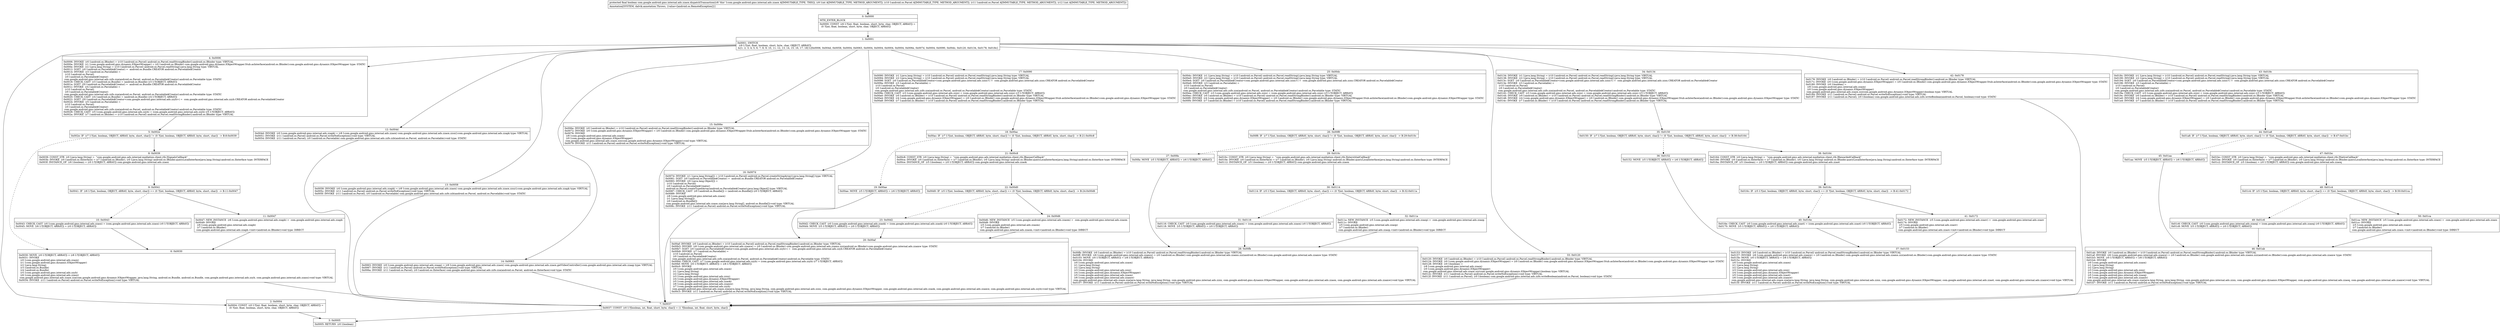 digraph "CFG forcom.google.android.gms.internal.ads.zzaox.dispatchTransaction(ILandroid\/os\/Parcel;Landroid\/os\/Parcel;I)Z" {
Node_0 [shape=record,label="{0\:\ 0x0000|MTH_ENTER_BLOCK\l|0x0000: CONST  (r6 I:?[int, float, boolean, short, byte, char, OBJECT, ARRAY]) = \l  (0 ?[int, float, boolean, short, byte, char, OBJECT, ARRAY])\l \l}"];
Node_1 [shape=record,label="{1\:\ 0x0001|0x0001: SWITCH  \l  (r9 I:?[int, float, boolean, short, byte, char, OBJECT, ARRAY])\l k:[1, 2, 3, 4, 5, 6, 7, 8, 9, 10, 11, 12, 13, 14, 15, 16, 17, 18] t:[0x0006, 0x004d, 0x0058, 0x0004, 0x0063, 0x0004, 0x0004, 0x0004, 0x0004, 0x006e, 0x007d, 0x0004, 0x0090, 0x00dc, 0x0120, 0x0134, 0x0178, 0x018c] \l}"];
Node_2 [shape=record,label="{2\:\ 0x0004|0x0004: CONST  (r0 I:?[int, float, boolean, short, byte, char, OBJECT, ARRAY]) = \l  (0 ?[int, float, boolean, short, byte, char, OBJECT, ARRAY])\l \l}"];
Node_3 [shape=record,label="{3\:\ 0x0005|0x0005: RETURN  (r0 I:boolean) \l}"];
Node_4 [shape=record,label="{4\:\ 0x0006|0x0006: INVOKE  (r0 I:android.os.IBinder) = (r10 I:android.os.Parcel) android.os.Parcel.readStrongBinder():android.os.IBinder type: VIRTUAL \l0x000a: INVOKE  (r1 I:com.google.android.gms.dynamic.IObjectWrapper) = (r0 I:android.os.IBinder) com.google.android.gms.dynamic.IObjectWrapper.Stub.asInterface(android.os.IBinder):com.google.android.gms.dynamic.IObjectWrapper type: STATIC \l0x000e: INVOKE  (r2 I:java.lang.String) = (r10 I:android.os.Parcel) android.os.Parcel.readString():java.lang.String type: VIRTUAL \l0x0012: SGET  (r0 I:android.os.Parcelable$Creator) =  android.os.Bundle.CREATOR android.os.Parcelable$Creator \l0x0014: INVOKE  (r3 I:android.os.Parcelable) = \l  (r10 I:android.os.Parcel)\l  (r0 I:android.os.Parcelable$Creator)\l com.google.android.gms.internal.ads.zzfo.zza(android.os.Parcel, android.os.Parcelable$Creator):android.os.Parcelable type: STATIC \l0x0018: CHECK_CAST  (r3 I:android.os.Bundle) = (android.os.Bundle) (r3 I:?[OBJECT, ARRAY]) \l0x001a: SGET  (r0 I:android.os.Parcelable$Creator) =  android.os.Bundle.CREATOR android.os.Parcelable$Creator \l0x001c: INVOKE  (r4 I:android.os.Parcelable) = \l  (r10 I:android.os.Parcel)\l  (r0 I:android.os.Parcelable$Creator)\l com.google.android.gms.internal.ads.zzfo.zza(android.os.Parcel, android.os.Parcelable$Creator):android.os.Parcelable type: STATIC \l0x0020: CHECK_CAST  (r4 I:android.os.Bundle) = (android.os.Bundle) (r4 I:?[OBJECT, ARRAY]) \l0x0022: SGET  (r0 I:android.os.Parcelable$Creator\<com.google.android.gms.internal.ads.zzyb\>) =  com.google.android.gms.internal.ads.zzyb.CREATOR android.os.Parcelable$Creator \l0x0024: INVOKE  (r5 I:android.os.Parcelable) = \l  (r10 I:android.os.Parcel)\l  (r0 I:android.os.Parcelable$Creator)\l com.google.android.gms.internal.ads.zzfo.zza(android.os.Parcel, android.os.Parcelable$Creator):android.os.Parcelable type: STATIC \l0x0028: CHECK_CAST  (r5 I:com.google.android.gms.internal.ads.zzyb) = (com.google.android.gms.internal.ads.zzyb) (r5 I:?[OBJECT, ARRAY]) \l0x002a: INVOKE  (r7 I:android.os.IBinder) = (r10 I:android.os.Parcel) android.os.Parcel.readStrongBinder():android.os.IBinder type: VIRTUAL \l}"];
Node_5 [shape=record,label="{5\:\ 0x002e|0x002e: IF  (r7 I:?[int, boolean, OBJECT, ARRAY, byte, short, char]) != (0 ?[int, boolean, OBJECT, ARRAY, byte, short, char])  \-\> B:8:0x0039 \l}"];
Node_6 [shape=record,label="{6\:\ 0x0030|0x0030: MOVE  (r0 I:?[OBJECT, ARRAY]) = (r8 I:?[OBJECT, ARRAY]) \l0x0031: INVOKE  \l  (r0 I:com.google.android.gms.internal.ads.zzaox)\l  (r1 I:com.google.android.gms.dynamic.IObjectWrapper)\l  (r2 I:java.lang.String)\l  (r3 I:android.os.Bundle)\l  (r4 I:android.os.Bundle)\l  (r5 I:com.google.android.gms.internal.ads.zzyb)\l  (r6 I:com.google.android.gms.internal.ads.zzaoz)\l com.google.android.gms.internal.ads.zzaox.zza(com.google.android.gms.dynamic.IObjectWrapper, java.lang.String, android.os.Bundle, android.os.Bundle, com.google.android.gms.internal.ads.zzyb, com.google.android.gms.internal.ads.zzaoz):void type: VIRTUAL \l0x0034: INVOKE  (r11 I:android.os.Parcel) android.os.Parcel.writeNoException():void type: VIRTUAL \l}"];
Node_7 [shape=record,label="{7\:\ 0x0037|0x0037: CONST  (r0 I:?[boolean, int, float, short, byte, char]) = (1 ?[boolean, int, float, short, byte, char]) \l}"];
Node_8 [shape=record,label="{8\:\ 0x0039|0x0039: CONST_STR  (r0 I:java.lang.String) =  \"com.google.android.gms.ads.internal.mediation.client.rtb.ISignalsCallback\" \l0x003b: INVOKE  (r0 I:android.os.IInterface) = (r7 I:android.os.IBinder), (r0 I:java.lang.String) android.os.IBinder.queryLocalInterface(java.lang.String):android.os.IInterface type: INTERFACE \l0x003f: INSTANCE_OF  (r6 I:boolean) = (r0 I:?[OBJECT, ARRAY]) com.google.android.gms.internal.ads.zzaoz \l}"];
Node_9 [shape=record,label="{9\:\ 0x0041|0x0041: IF  (r6 I:?[int, boolean, OBJECT, ARRAY, byte, short, char]) == (0 ?[int, boolean, OBJECT, ARRAY, byte, short, char])  \-\> B:11:0x0047 \l}"];
Node_10 [shape=record,label="{10\:\ 0x0043|0x0043: CHECK_CAST  (r0 I:com.google.android.gms.internal.ads.zzaoz) = (com.google.android.gms.internal.ads.zzaoz) (r0 I:?[OBJECT, ARRAY]) \l0x0045: MOVE  (r6 I:?[OBJECT, ARRAY]) = (r0 I:?[OBJECT, ARRAY]) \l}"];
Node_11 [shape=record,label="{11\:\ 0x0047|0x0047: NEW_INSTANCE  (r6 I:com.google.android.gms.internal.ads.zzapb) =  com.google.android.gms.internal.ads.zzapb \l0x0049: INVOKE  \l  (r6 I:com.google.android.gms.internal.ads.zzapb)\l  (r7 I:android.os.IBinder)\l com.google.android.gms.internal.ads.zzapb.\<init\>(android.os.IBinder):void type: DIRECT \l}"];
Node_12 [shape=record,label="{12\:\ 0x004d|0x004d: INVOKE  (r0 I:com.google.android.gms.internal.ads.zzapk) = (r8 I:com.google.android.gms.internal.ads.zzaox) com.google.android.gms.internal.ads.zzaox.zzsx():com.google.android.gms.internal.ads.zzapk type: VIRTUAL \l0x0051: INVOKE  (r11 I:android.os.Parcel) android.os.Parcel.writeNoException():void type: VIRTUAL \l0x0054: INVOKE  (r11 I:android.os.Parcel), (r0 I:android.os.Parcelable) com.google.android.gms.internal.ads.zzfo.zzb(android.os.Parcel, android.os.Parcelable):void type: STATIC \l}"];
Node_13 [shape=record,label="{13\:\ 0x0058|0x0058: INVOKE  (r0 I:com.google.android.gms.internal.ads.zzapk) = (r8 I:com.google.android.gms.internal.ads.zzaox) com.google.android.gms.internal.ads.zzaox.zzsy():com.google.android.gms.internal.ads.zzapk type: VIRTUAL \l0x005c: INVOKE  (r11 I:android.os.Parcel) android.os.Parcel.writeNoException():void type: VIRTUAL \l0x005f: INVOKE  (r11 I:android.os.Parcel), (r0 I:android.os.Parcelable) com.google.android.gms.internal.ads.zzfo.zzb(android.os.Parcel, android.os.Parcelable):void type: STATIC \l}"];
Node_14 [shape=record,label="{14\:\ 0x0063|0x0063: INVOKE  (r0 I:com.google.android.gms.internal.ads.zzaap) = (r8 I:com.google.android.gms.internal.ads.zzaox) com.google.android.gms.internal.ads.zzaox.getVideoController():com.google.android.gms.internal.ads.zzaap type: VIRTUAL \l0x0067: INVOKE  (r11 I:android.os.Parcel) android.os.Parcel.writeNoException():void type: VIRTUAL \l0x006a: INVOKE  (r11 I:android.os.Parcel), (r0 I:android.os.IInterface) com.google.android.gms.internal.ads.zzfo.zza(android.os.Parcel, android.os.IInterface):void type: STATIC \l}"];
Node_15 [shape=record,label="{15\:\ 0x006e|0x006e: INVOKE  (r0 I:android.os.IBinder) = (r10 I:android.os.Parcel) android.os.Parcel.readStrongBinder():android.os.IBinder type: VIRTUAL \l0x0072: INVOKE  (r0 I:com.google.android.gms.dynamic.IObjectWrapper) = (r0 I:android.os.IBinder) com.google.android.gms.dynamic.IObjectWrapper.Stub.asInterface(android.os.IBinder):com.google.android.gms.dynamic.IObjectWrapper type: STATIC \l0x0076: INVOKE  \l  (r8 I:com.google.android.gms.internal.ads.zzaox)\l  (r0 I:com.google.android.gms.dynamic.IObjectWrapper)\l com.google.android.gms.internal.ads.zzaox.zzx(com.google.android.gms.dynamic.IObjectWrapper):void type: VIRTUAL \l0x0079: INVOKE  (r11 I:android.os.Parcel) android.os.Parcel.writeNoException():void type: VIRTUAL \l}"];
Node_16 [shape=record,label="{16\:\ 0x007d|0x007d: INVOKE  (r1 I:java.lang.String[]) = (r10 I:android.os.Parcel) android.os.Parcel.createStringArray():java.lang.String[] type: VIRTUAL \l0x0081: SGET  (r0 I:android.os.Parcelable$Creator) =  android.os.Bundle.CREATOR android.os.Parcelable$Creator \l0x0083: INVOKE  (r0 I:java.lang.Object[]) = \l  (r10 I:android.os.Parcel)\l  (r0 I:android.os.Parcelable$Creator)\l android.os.Parcel.createTypedArray(android.os.Parcelable$Creator):java.lang.Object[] type: VIRTUAL \l0x0087: CHECK_CAST  (r0 I:android.os.Bundle[]) = (android.os.Bundle[]) (r0 I:?[OBJECT, ARRAY]) \l0x0089: INVOKE  \l  (r8 I:com.google.android.gms.internal.ads.zzaox)\l  (r1 I:java.lang.String[])\l  (r0 I:android.os.Bundle[])\l com.google.android.gms.internal.ads.zzaox.zza(java.lang.String[], android.os.Bundle[]):void type: VIRTUAL \l0x008c: INVOKE  (r11 I:android.os.Parcel) android.os.Parcel.writeNoException():void type: VIRTUAL \l}"];
Node_17 [shape=record,label="{17\:\ 0x0090|0x0090: INVOKE  (r1 I:java.lang.String) = (r10 I:android.os.Parcel) android.os.Parcel.readString():java.lang.String type: VIRTUAL \l0x0094: INVOKE  (r2 I:java.lang.String) = (r10 I:android.os.Parcel) android.os.Parcel.readString():java.lang.String type: VIRTUAL \l0x0098: SGET  (r0 I:android.os.Parcelable$Creator\<com.google.android.gms.internal.ads.zzxx\>) =  com.google.android.gms.internal.ads.zzxx.CREATOR android.os.Parcelable$Creator \l0x009a: INVOKE  (r3 I:android.os.Parcelable) = \l  (r10 I:android.os.Parcel)\l  (r0 I:android.os.Parcelable$Creator)\l com.google.android.gms.internal.ads.zzfo.zza(android.os.Parcel, android.os.Parcelable$Creator):android.os.Parcelable type: STATIC \l0x009e: CHECK_CAST  (r3 I:com.google.android.gms.internal.ads.zzxx) = (com.google.android.gms.internal.ads.zzxx) (r3 I:?[OBJECT, ARRAY]) \l0x00a0: INVOKE  (r0 I:android.os.IBinder) = (r10 I:android.os.Parcel) android.os.Parcel.readStrongBinder():android.os.IBinder type: VIRTUAL \l0x00a4: INVOKE  (r4 I:com.google.android.gms.dynamic.IObjectWrapper) = (r0 I:android.os.IBinder) com.google.android.gms.dynamic.IObjectWrapper.Stub.asInterface(android.os.IBinder):com.google.android.gms.dynamic.IObjectWrapper type: STATIC \l0x00a8: INVOKE  (r7 I:android.os.IBinder) = (r10 I:android.os.Parcel) android.os.Parcel.readStrongBinder():android.os.IBinder type: VIRTUAL \l}"];
Node_18 [shape=record,label="{18\:\ 0x00ac|0x00ac: IF  (r7 I:?[int, boolean, OBJECT, ARRAY, byte, short, char]) != (0 ?[int, boolean, OBJECT, ARRAY, byte, short, char])  \-\> B:21:0x00c8 \l}"];
Node_19 [shape=record,label="{19\:\ 0x00ae|0x00ae: MOVE  (r5 I:?[OBJECT, ARRAY]) = (r6 I:?[OBJECT, ARRAY]) \l}"];
Node_20 [shape=record,label="{20\:\ 0x00af|0x00af: INVOKE  (r0 I:android.os.IBinder) = (r10 I:android.os.Parcel) android.os.Parcel.readStrongBinder():android.os.IBinder type: VIRTUAL \l0x00b3: INVOKE  (r6 I:com.google.android.gms.internal.ads.zzamw) = (r0 I:android.os.IBinder) com.google.android.gms.internal.ads.zzamx.zzz(android.os.IBinder):com.google.android.gms.internal.ads.zzamw type: STATIC \l0x00b7: SGET  (r0 I:android.os.Parcelable$Creator\<com.google.android.gms.internal.ads.zzyb\>) =  com.google.android.gms.internal.ads.zzyb.CREATOR android.os.Parcelable$Creator \l0x00b9: INVOKE  (r7 I:android.os.Parcelable) = \l  (r10 I:android.os.Parcel)\l  (r0 I:android.os.Parcelable$Creator)\l com.google.android.gms.internal.ads.zzfo.zza(android.os.Parcel, android.os.Parcelable$Creator):android.os.Parcelable type: STATIC \l0x00bd: CHECK_CAST  (r7 I:com.google.android.gms.internal.ads.zzyb) = (com.google.android.gms.internal.ads.zzyb) (r7 I:?[OBJECT, ARRAY]) \l0x00bf: MOVE  (r0 I:?[OBJECT, ARRAY]) = (r8 I:?[OBJECT, ARRAY]) \l0x00c0: INVOKE  \l  (r0 I:com.google.android.gms.internal.ads.zzaox)\l  (r1 I:java.lang.String)\l  (r2 I:java.lang.String)\l  (r3 I:com.google.android.gms.internal.ads.zzxx)\l  (r4 I:com.google.android.gms.dynamic.IObjectWrapper)\l  (r5 I:com.google.android.gms.internal.ads.zzaok)\l  (r6 I:com.google.android.gms.internal.ads.zzamw)\l  (r7 I:com.google.android.gms.internal.ads.zzyb)\l com.google.android.gms.internal.ads.zzaox.zza(java.lang.String, java.lang.String, com.google.android.gms.internal.ads.zzxx, com.google.android.gms.dynamic.IObjectWrapper, com.google.android.gms.internal.ads.zzaok, com.google.android.gms.internal.ads.zzamw, com.google.android.gms.internal.ads.zzyb):void type: VIRTUAL \l0x00c3: INVOKE  (r11 I:android.os.Parcel) android.os.Parcel.writeNoException():void type: VIRTUAL \l}"];
Node_21 [shape=record,label="{21\:\ 0x00c8|0x00c8: CONST_STR  (r0 I:java.lang.String) =  \"com.google.android.gms.ads.internal.mediation.client.rtb.IBannerCallback\" \l0x00ca: INVOKE  (r0 I:android.os.IInterface) = (r7 I:android.os.IBinder), (r0 I:java.lang.String) android.os.IBinder.queryLocalInterface(java.lang.String):android.os.IInterface type: INTERFACE \l0x00ce: INSTANCE_OF  (r5 I:boolean) = (r0 I:?[OBJECT, ARRAY]) com.google.android.gms.internal.ads.zzaok \l}"];
Node_22 [shape=record,label="{22\:\ 0x00d0|0x00d0: IF  (r5 I:?[int, boolean, OBJECT, ARRAY, byte, short, char]) == (0 ?[int, boolean, OBJECT, ARRAY, byte, short, char])  \-\> B:24:0x00d6 \l}"];
Node_23 [shape=record,label="{23\:\ 0x00d2|0x00d2: CHECK_CAST  (r0 I:com.google.android.gms.internal.ads.zzaok) = (com.google.android.gms.internal.ads.zzaok) (r0 I:?[OBJECT, ARRAY]) \l0x00d4: MOVE  (r5 I:?[OBJECT, ARRAY]) = (r0 I:?[OBJECT, ARRAY]) \l}"];
Node_24 [shape=record,label="{24\:\ 0x00d6|0x00d6: NEW_INSTANCE  (r5 I:com.google.android.gms.internal.ads.zzaom) =  com.google.android.gms.internal.ads.zzaom \l0x00d8: INVOKE  \l  (r5 I:com.google.android.gms.internal.ads.zzaom)\l  (r7 I:android.os.IBinder)\l com.google.android.gms.internal.ads.zzaom.\<init\>(android.os.IBinder):void type: DIRECT \l}"];
Node_25 [shape=record,label="{25\:\ 0x00dc|0x00dc: INVOKE  (r1 I:java.lang.String) = (r10 I:android.os.Parcel) android.os.Parcel.readString():java.lang.String type: VIRTUAL \l0x00e0: INVOKE  (r2 I:java.lang.String) = (r10 I:android.os.Parcel) android.os.Parcel.readString():java.lang.String type: VIRTUAL \l0x00e4: SGET  (r0 I:android.os.Parcelable$Creator\<com.google.android.gms.internal.ads.zzxx\>) =  com.google.android.gms.internal.ads.zzxx.CREATOR android.os.Parcelable$Creator \l0x00e6: INVOKE  (r3 I:android.os.Parcelable) = \l  (r10 I:android.os.Parcel)\l  (r0 I:android.os.Parcelable$Creator)\l com.google.android.gms.internal.ads.zzfo.zza(android.os.Parcel, android.os.Parcelable$Creator):android.os.Parcelable type: STATIC \l0x00ea: CHECK_CAST  (r3 I:com.google.android.gms.internal.ads.zzxx) = (com.google.android.gms.internal.ads.zzxx) (r3 I:?[OBJECT, ARRAY]) \l0x00ec: INVOKE  (r0 I:android.os.IBinder) = (r10 I:android.os.Parcel) android.os.Parcel.readStrongBinder():android.os.IBinder type: VIRTUAL \l0x00f0: INVOKE  (r4 I:com.google.android.gms.dynamic.IObjectWrapper) = (r0 I:android.os.IBinder) com.google.android.gms.dynamic.IObjectWrapper.Stub.asInterface(android.os.IBinder):com.google.android.gms.dynamic.IObjectWrapper type: STATIC \l0x00f4: INVOKE  (r7 I:android.os.IBinder) = (r10 I:android.os.Parcel) android.os.Parcel.readStrongBinder():android.os.IBinder type: VIRTUAL \l}"];
Node_26 [shape=record,label="{26\:\ 0x00f8|0x00f8: IF  (r7 I:?[int, boolean, OBJECT, ARRAY, byte, short, char]) != (0 ?[int, boolean, OBJECT, ARRAY, byte, short, char])  \-\> B:29:0x010c \l}"];
Node_27 [shape=record,label="{27\:\ 0x00fa|0x00fa: MOVE  (r5 I:?[OBJECT, ARRAY]) = (r6 I:?[OBJECT, ARRAY]) \l}"];
Node_28 [shape=record,label="{28\:\ 0x00fb|0x00fb: INVOKE  (r0 I:android.os.IBinder) = (r10 I:android.os.Parcel) android.os.Parcel.readStrongBinder():android.os.IBinder type: VIRTUAL \l0x00ff: INVOKE  (r6 I:com.google.android.gms.internal.ads.zzamw) = (r0 I:android.os.IBinder) com.google.android.gms.internal.ads.zzamx.zzz(android.os.IBinder):com.google.android.gms.internal.ads.zzamw type: STATIC \l0x0103: MOVE  (r0 I:?[OBJECT, ARRAY]) = (r8 I:?[OBJECT, ARRAY]) \l0x0104: INVOKE  \l  (r0 I:com.google.android.gms.internal.ads.zzaox)\l  (r1 I:java.lang.String)\l  (r2 I:java.lang.String)\l  (r3 I:com.google.android.gms.internal.ads.zzxx)\l  (r4 I:com.google.android.gms.dynamic.IObjectWrapper)\l  (r5 I:com.google.android.gms.internal.ads.zzaon)\l  (r6 I:com.google.android.gms.internal.ads.zzamw)\l com.google.android.gms.internal.ads.zzaox.zza(java.lang.String, java.lang.String, com.google.android.gms.internal.ads.zzxx, com.google.android.gms.dynamic.IObjectWrapper, com.google.android.gms.internal.ads.zzaon, com.google.android.gms.internal.ads.zzamw):void type: VIRTUAL \l0x0107: INVOKE  (r11 I:android.os.Parcel) android.os.Parcel.writeNoException():void type: VIRTUAL \l}"];
Node_29 [shape=record,label="{29\:\ 0x010c|0x010c: CONST_STR  (r0 I:java.lang.String) =  \"com.google.android.gms.ads.internal.mediation.client.rtb.IInterstitialCallback\" \l0x010e: INVOKE  (r0 I:android.os.IInterface) = (r7 I:android.os.IBinder), (r0 I:java.lang.String) android.os.IBinder.queryLocalInterface(java.lang.String):android.os.IInterface type: INTERFACE \l0x0112: INSTANCE_OF  (r5 I:boolean) = (r0 I:?[OBJECT, ARRAY]) com.google.android.gms.internal.ads.zzaon \l}"];
Node_30 [shape=record,label="{30\:\ 0x0114|0x0114: IF  (r5 I:?[int, boolean, OBJECT, ARRAY, byte, short, char]) == (0 ?[int, boolean, OBJECT, ARRAY, byte, short, char])  \-\> B:32:0x011a \l}"];
Node_31 [shape=record,label="{31\:\ 0x0116|0x0116: CHECK_CAST  (r0 I:com.google.android.gms.internal.ads.zzaon) = (com.google.android.gms.internal.ads.zzaon) (r0 I:?[OBJECT, ARRAY]) \l0x0118: MOVE  (r5 I:?[OBJECT, ARRAY]) = (r0 I:?[OBJECT, ARRAY]) \l}"];
Node_32 [shape=record,label="{32\:\ 0x011a|0x011a: NEW_INSTANCE  (r5 I:com.google.android.gms.internal.ads.zzaop) =  com.google.android.gms.internal.ads.zzaop \l0x011c: INVOKE  \l  (r5 I:com.google.android.gms.internal.ads.zzaop)\l  (r7 I:android.os.IBinder)\l com.google.android.gms.internal.ads.zzaop.\<init\>(android.os.IBinder):void type: DIRECT \l}"];
Node_33 [shape=record,label="{33\:\ 0x0120|0x0120: INVOKE  (r0 I:android.os.IBinder) = (r10 I:android.os.Parcel) android.os.Parcel.readStrongBinder():android.os.IBinder type: VIRTUAL \l0x0124: INVOKE  (r0 I:com.google.android.gms.dynamic.IObjectWrapper) = (r0 I:android.os.IBinder) com.google.android.gms.dynamic.IObjectWrapper.Stub.asInterface(android.os.IBinder):com.google.android.gms.dynamic.IObjectWrapper type: STATIC \l0x0128: INVOKE  (r0 I:boolean) = \l  (r8 I:com.google.android.gms.internal.ads.zzaox)\l  (r0 I:com.google.android.gms.dynamic.IObjectWrapper)\l com.google.android.gms.internal.ads.zzaox.zzy(com.google.android.gms.dynamic.IObjectWrapper):boolean type: VIRTUAL \l0x012c: INVOKE  (r11 I:android.os.Parcel) android.os.Parcel.writeNoException():void type: VIRTUAL \l0x012f: INVOKE  (r11 I:android.os.Parcel), (r0 I:boolean) com.google.android.gms.internal.ads.zzfo.writeBoolean(android.os.Parcel, boolean):void type: STATIC \l}"];
Node_34 [shape=record,label="{34\:\ 0x0134|0x0134: INVOKE  (r1 I:java.lang.String) = (r10 I:android.os.Parcel) android.os.Parcel.readString():java.lang.String type: VIRTUAL \l0x0138: INVOKE  (r2 I:java.lang.String) = (r10 I:android.os.Parcel) android.os.Parcel.readString():java.lang.String type: VIRTUAL \l0x013c: SGET  (r0 I:android.os.Parcelable$Creator\<com.google.android.gms.internal.ads.zzxx\>) =  com.google.android.gms.internal.ads.zzxx.CREATOR android.os.Parcelable$Creator \l0x013e: INVOKE  (r3 I:android.os.Parcelable) = \l  (r10 I:android.os.Parcel)\l  (r0 I:android.os.Parcelable$Creator)\l com.google.android.gms.internal.ads.zzfo.zza(android.os.Parcel, android.os.Parcelable$Creator):android.os.Parcelable type: STATIC \l0x0142: CHECK_CAST  (r3 I:com.google.android.gms.internal.ads.zzxx) = (com.google.android.gms.internal.ads.zzxx) (r3 I:?[OBJECT, ARRAY]) \l0x0144: INVOKE  (r0 I:android.os.IBinder) = (r10 I:android.os.Parcel) android.os.Parcel.readStrongBinder():android.os.IBinder type: VIRTUAL \l0x0148: INVOKE  (r4 I:com.google.android.gms.dynamic.IObjectWrapper) = (r0 I:android.os.IBinder) com.google.android.gms.dynamic.IObjectWrapper.Stub.asInterface(android.os.IBinder):com.google.android.gms.dynamic.IObjectWrapper type: STATIC \l0x014c: INVOKE  (r7 I:android.os.IBinder) = (r10 I:android.os.Parcel) android.os.Parcel.readStrongBinder():android.os.IBinder type: VIRTUAL \l}"];
Node_35 [shape=record,label="{35\:\ 0x0150|0x0150: IF  (r7 I:?[int, boolean, OBJECT, ARRAY, byte, short, char]) != (0 ?[int, boolean, OBJECT, ARRAY, byte, short, char])  \-\> B:38:0x0164 \l}"];
Node_36 [shape=record,label="{36\:\ 0x0152|0x0152: MOVE  (r5 I:?[OBJECT, ARRAY]) = (r6 I:?[OBJECT, ARRAY]) \l}"];
Node_37 [shape=record,label="{37\:\ 0x0153|0x0153: INVOKE  (r0 I:android.os.IBinder) = (r10 I:android.os.Parcel) android.os.Parcel.readStrongBinder():android.os.IBinder type: VIRTUAL \l0x0157: INVOKE  (r6 I:com.google.android.gms.internal.ads.zzamw) = (r0 I:android.os.IBinder) com.google.android.gms.internal.ads.zzamx.zzz(android.os.IBinder):com.google.android.gms.internal.ads.zzamw type: STATIC \l0x015b: MOVE  (r0 I:?[OBJECT, ARRAY]) = (r8 I:?[OBJECT, ARRAY]) \l0x015c: INVOKE  \l  (r0 I:com.google.android.gms.internal.ads.zzaox)\l  (r1 I:java.lang.String)\l  (r2 I:java.lang.String)\l  (r3 I:com.google.android.gms.internal.ads.zzxx)\l  (r4 I:com.google.android.gms.dynamic.IObjectWrapper)\l  (r5 I:com.google.android.gms.internal.ads.zzaot)\l  (r6 I:com.google.android.gms.internal.ads.zzamw)\l com.google.android.gms.internal.ads.zzaox.zza(java.lang.String, java.lang.String, com.google.android.gms.internal.ads.zzxx, com.google.android.gms.dynamic.IObjectWrapper, com.google.android.gms.internal.ads.zzaot, com.google.android.gms.internal.ads.zzamw):void type: VIRTUAL \l0x015f: INVOKE  (r11 I:android.os.Parcel) android.os.Parcel.writeNoException():void type: VIRTUAL \l}"];
Node_38 [shape=record,label="{38\:\ 0x0164|0x0164: CONST_STR  (r0 I:java.lang.String) =  \"com.google.android.gms.ads.internal.mediation.client.rtb.IRewardedCallback\" \l0x0166: INVOKE  (r0 I:android.os.IInterface) = (r7 I:android.os.IBinder), (r0 I:java.lang.String) android.os.IBinder.queryLocalInterface(java.lang.String):android.os.IInterface type: INTERFACE \l0x016a: INSTANCE_OF  (r5 I:boolean) = (r0 I:?[OBJECT, ARRAY]) com.google.android.gms.internal.ads.zzaot \l}"];
Node_39 [shape=record,label="{39\:\ 0x016c|0x016c: IF  (r5 I:?[int, boolean, OBJECT, ARRAY, byte, short, char]) == (0 ?[int, boolean, OBJECT, ARRAY, byte, short, char])  \-\> B:41:0x0172 \l}"];
Node_40 [shape=record,label="{40\:\ 0x016e|0x016e: CHECK_CAST  (r0 I:com.google.android.gms.internal.ads.zzaot) = (com.google.android.gms.internal.ads.zzaot) (r0 I:?[OBJECT, ARRAY]) \l0x0170: MOVE  (r5 I:?[OBJECT, ARRAY]) = (r0 I:?[OBJECT, ARRAY]) \l}"];
Node_41 [shape=record,label="{41\:\ 0x0172|0x0172: NEW_INSTANCE  (r5 I:com.google.android.gms.internal.ads.zzaov) =  com.google.android.gms.internal.ads.zzaov \l0x0174: INVOKE  \l  (r5 I:com.google.android.gms.internal.ads.zzaov)\l  (r7 I:android.os.IBinder)\l com.google.android.gms.internal.ads.zzaov.\<init\>(android.os.IBinder):void type: DIRECT \l}"];
Node_42 [shape=record,label="{42\:\ 0x0178|0x0178: INVOKE  (r0 I:android.os.IBinder) = (r10 I:android.os.Parcel) android.os.Parcel.readStrongBinder():android.os.IBinder type: VIRTUAL \l0x017c: INVOKE  (r0 I:com.google.android.gms.dynamic.IObjectWrapper) = (r0 I:android.os.IBinder) com.google.android.gms.dynamic.IObjectWrapper.Stub.asInterface(android.os.IBinder):com.google.android.gms.dynamic.IObjectWrapper type: STATIC \l0x0180: INVOKE  (r0 I:boolean) = \l  (r8 I:com.google.android.gms.internal.ads.zzaox)\l  (r0 I:com.google.android.gms.dynamic.IObjectWrapper)\l com.google.android.gms.internal.ads.zzaox.zzz(com.google.android.gms.dynamic.IObjectWrapper):boolean type: VIRTUAL \l0x0184: INVOKE  (r11 I:android.os.Parcel) android.os.Parcel.writeNoException():void type: VIRTUAL \l0x0187: INVOKE  (r11 I:android.os.Parcel), (r0 I:boolean) com.google.android.gms.internal.ads.zzfo.writeBoolean(android.os.Parcel, boolean):void type: STATIC \l}"];
Node_43 [shape=record,label="{43\:\ 0x018c|0x018c: INVOKE  (r1 I:java.lang.String) = (r10 I:android.os.Parcel) android.os.Parcel.readString():java.lang.String type: VIRTUAL \l0x0190: INVOKE  (r2 I:java.lang.String) = (r10 I:android.os.Parcel) android.os.Parcel.readString():java.lang.String type: VIRTUAL \l0x0194: SGET  (r0 I:android.os.Parcelable$Creator\<com.google.android.gms.internal.ads.zzxx\>) =  com.google.android.gms.internal.ads.zzxx.CREATOR android.os.Parcelable$Creator \l0x0196: INVOKE  (r3 I:android.os.Parcelable) = \l  (r10 I:android.os.Parcel)\l  (r0 I:android.os.Parcelable$Creator)\l com.google.android.gms.internal.ads.zzfo.zza(android.os.Parcel, android.os.Parcelable$Creator):android.os.Parcelable type: STATIC \l0x019a: CHECK_CAST  (r3 I:com.google.android.gms.internal.ads.zzxx) = (com.google.android.gms.internal.ads.zzxx) (r3 I:?[OBJECT, ARRAY]) \l0x019c: INVOKE  (r0 I:android.os.IBinder) = (r10 I:android.os.Parcel) android.os.Parcel.readStrongBinder():android.os.IBinder type: VIRTUAL \l0x01a0: INVOKE  (r4 I:com.google.android.gms.dynamic.IObjectWrapper) = (r0 I:android.os.IBinder) com.google.android.gms.dynamic.IObjectWrapper.Stub.asInterface(android.os.IBinder):com.google.android.gms.dynamic.IObjectWrapper type: STATIC \l0x01a4: INVOKE  (r7 I:android.os.IBinder) = (r10 I:android.os.Parcel) android.os.Parcel.readStrongBinder():android.os.IBinder type: VIRTUAL \l}"];
Node_44 [shape=record,label="{44\:\ 0x01a8|0x01a8: IF  (r7 I:?[int, boolean, OBJECT, ARRAY, byte, short, char]) != (0 ?[int, boolean, OBJECT, ARRAY, byte, short, char])  \-\> B:47:0x01bc \l}"];
Node_45 [shape=record,label="{45\:\ 0x01aa|0x01aa: MOVE  (r5 I:?[OBJECT, ARRAY]) = (r6 I:?[OBJECT, ARRAY]) \l}"];
Node_46 [shape=record,label="{46\:\ 0x01ab|0x01ab: INVOKE  (r0 I:android.os.IBinder) = (r10 I:android.os.Parcel) android.os.Parcel.readStrongBinder():android.os.IBinder type: VIRTUAL \l0x01af: INVOKE  (r6 I:com.google.android.gms.internal.ads.zzamw) = (r0 I:android.os.IBinder) com.google.android.gms.internal.ads.zzamx.zzz(android.os.IBinder):com.google.android.gms.internal.ads.zzamw type: STATIC \l0x01b3: MOVE  (r0 I:?[OBJECT, ARRAY]) = (r8 I:?[OBJECT, ARRAY]) \l0x01b4: INVOKE  \l  (r0 I:com.google.android.gms.internal.ads.zzaox)\l  (r1 I:java.lang.String)\l  (r2 I:java.lang.String)\l  (r3 I:com.google.android.gms.internal.ads.zzxx)\l  (r4 I:com.google.android.gms.dynamic.IObjectWrapper)\l  (r5 I:com.google.android.gms.internal.ads.zzaoq)\l  (r6 I:com.google.android.gms.internal.ads.zzamw)\l com.google.android.gms.internal.ads.zzaox.zza(java.lang.String, java.lang.String, com.google.android.gms.internal.ads.zzxx, com.google.android.gms.dynamic.IObjectWrapper, com.google.android.gms.internal.ads.zzaoq, com.google.android.gms.internal.ads.zzamw):void type: VIRTUAL \l0x01b7: INVOKE  (r11 I:android.os.Parcel) android.os.Parcel.writeNoException():void type: VIRTUAL \l}"];
Node_47 [shape=record,label="{47\:\ 0x01bc|0x01bc: CONST_STR  (r0 I:java.lang.String) =  \"com.google.android.gms.ads.internal.mediation.client.rtb.INativeCallback\" \l0x01be: INVOKE  (r0 I:android.os.IInterface) = (r7 I:android.os.IBinder), (r0 I:java.lang.String) android.os.IBinder.queryLocalInterface(java.lang.String):android.os.IInterface type: INTERFACE \l0x01c2: INSTANCE_OF  (r5 I:boolean) = (r0 I:?[OBJECT, ARRAY]) com.google.android.gms.internal.ads.zzaoq \l}"];
Node_48 [shape=record,label="{48\:\ 0x01c4|0x01c4: IF  (r5 I:?[int, boolean, OBJECT, ARRAY, byte, short, char]) == (0 ?[int, boolean, OBJECT, ARRAY, byte, short, char])  \-\> B:50:0x01ca \l}"];
Node_49 [shape=record,label="{49\:\ 0x01c6|0x01c6: CHECK_CAST  (r0 I:com.google.android.gms.internal.ads.zzaoq) = (com.google.android.gms.internal.ads.zzaoq) (r0 I:?[OBJECT, ARRAY]) \l0x01c8: MOVE  (r5 I:?[OBJECT, ARRAY]) = (r0 I:?[OBJECT, ARRAY]) \l}"];
Node_50 [shape=record,label="{50\:\ 0x01ca|0x01ca: NEW_INSTANCE  (r5 I:com.google.android.gms.internal.ads.zzaos) =  com.google.android.gms.internal.ads.zzaos \l0x01cc: INVOKE  \l  (r5 I:com.google.android.gms.internal.ads.zzaos)\l  (r7 I:android.os.IBinder)\l com.google.android.gms.internal.ads.zzaos.\<init\>(android.os.IBinder):void type: DIRECT \l}"];
MethodNode[shape=record,label="{protected final boolean com.google.android.gms.internal.ads.zzaox.dispatchTransaction((r8 'this' I:com.google.android.gms.internal.ads.zzaox A[IMMUTABLE_TYPE, THIS]), (r9 I:int A[IMMUTABLE_TYPE, METHOD_ARGUMENT]), (r10 I:android.os.Parcel A[IMMUTABLE_TYPE, METHOD_ARGUMENT]), (r11 I:android.os.Parcel A[IMMUTABLE_TYPE, METHOD_ARGUMENT]), (r12 I:int A[IMMUTABLE_TYPE, METHOD_ARGUMENT]))  | Annotation[SYSTEM, dalvik.annotation.Throws, \{value=[android.os.RemoteException]\}]\l}"];
MethodNode -> Node_0;
Node_0 -> Node_1;
Node_1 -> Node_2;
Node_1 -> Node_4;
Node_1 -> Node_12;
Node_1 -> Node_13;
Node_1 -> Node_14;
Node_1 -> Node_15;
Node_1 -> Node_16;
Node_1 -> Node_17;
Node_1 -> Node_25;
Node_1 -> Node_33;
Node_1 -> Node_34;
Node_1 -> Node_42;
Node_1 -> Node_43;
Node_2 -> Node_3;
Node_4 -> Node_5;
Node_5 -> Node_6[style=dashed];
Node_5 -> Node_8;
Node_6 -> Node_7;
Node_7 -> Node_3;
Node_8 -> Node_9;
Node_9 -> Node_10[style=dashed];
Node_9 -> Node_11;
Node_10 -> Node_6;
Node_11 -> Node_6;
Node_12 -> Node_7;
Node_13 -> Node_7;
Node_14 -> Node_7;
Node_15 -> Node_7;
Node_16 -> Node_7;
Node_17 -> Node_18;
Node_18 -> Node_19[style=dashed];
Node_18 -> Node_21;
Node_19 -> Node_20;
Node_20 -> Node_7;
Node_21 -> Node_22;
Node_22 -> Node_23[style=dashed];
Node_22 -> Node_24;
Node_23 -> Node_20;
Node_24 -> Node_20;
Node_25 -> Node_26;
Node_26 -> Node_27[style=dashed];
Node_26 -> Node_29;
Node_27 -> Node_28;
Node_28 -> Node_7;
Node_29 -> Node_30;
Node_30 -> Node_31[style=dashed];
Node_30 -> Node_32;
Node_31 -> Node_28;
Node_32 -> Node_28;
Node_33 -> Node_7;
Node_34 -> Node_35;
Node_35 -> Node_36[style=dashed];
Node_35 -> Node_38;
Node_36 -> Node_37;
Node_37 -> Node_7;
Node_38 -> Node_39;
Node_39 -> Node_40[style=dashed];
Node_39 -> Node_41;
Node_40 -> Node_37;
Node_41 -> Node_37;
Node_42 -> Node_7;
Node_43 -> Node_44;
Node_44 -> Node_45[style=dashed];
Node_44 -> Node_47;
Node_45 -> Node_46;
Node_46 -> Node_7;
Node_47 -> Node_48;
Node_48 -> Node_49[style=dashed];
Node_48 -> Node_50;
Node_49 -> Node_46;
Node_50 -> Node_46;
}

